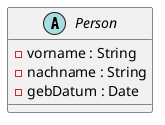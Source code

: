 @startuml
abstract class Person {
- vorname : String
- nachname : String
- gebDatum : Date
}
@enduml